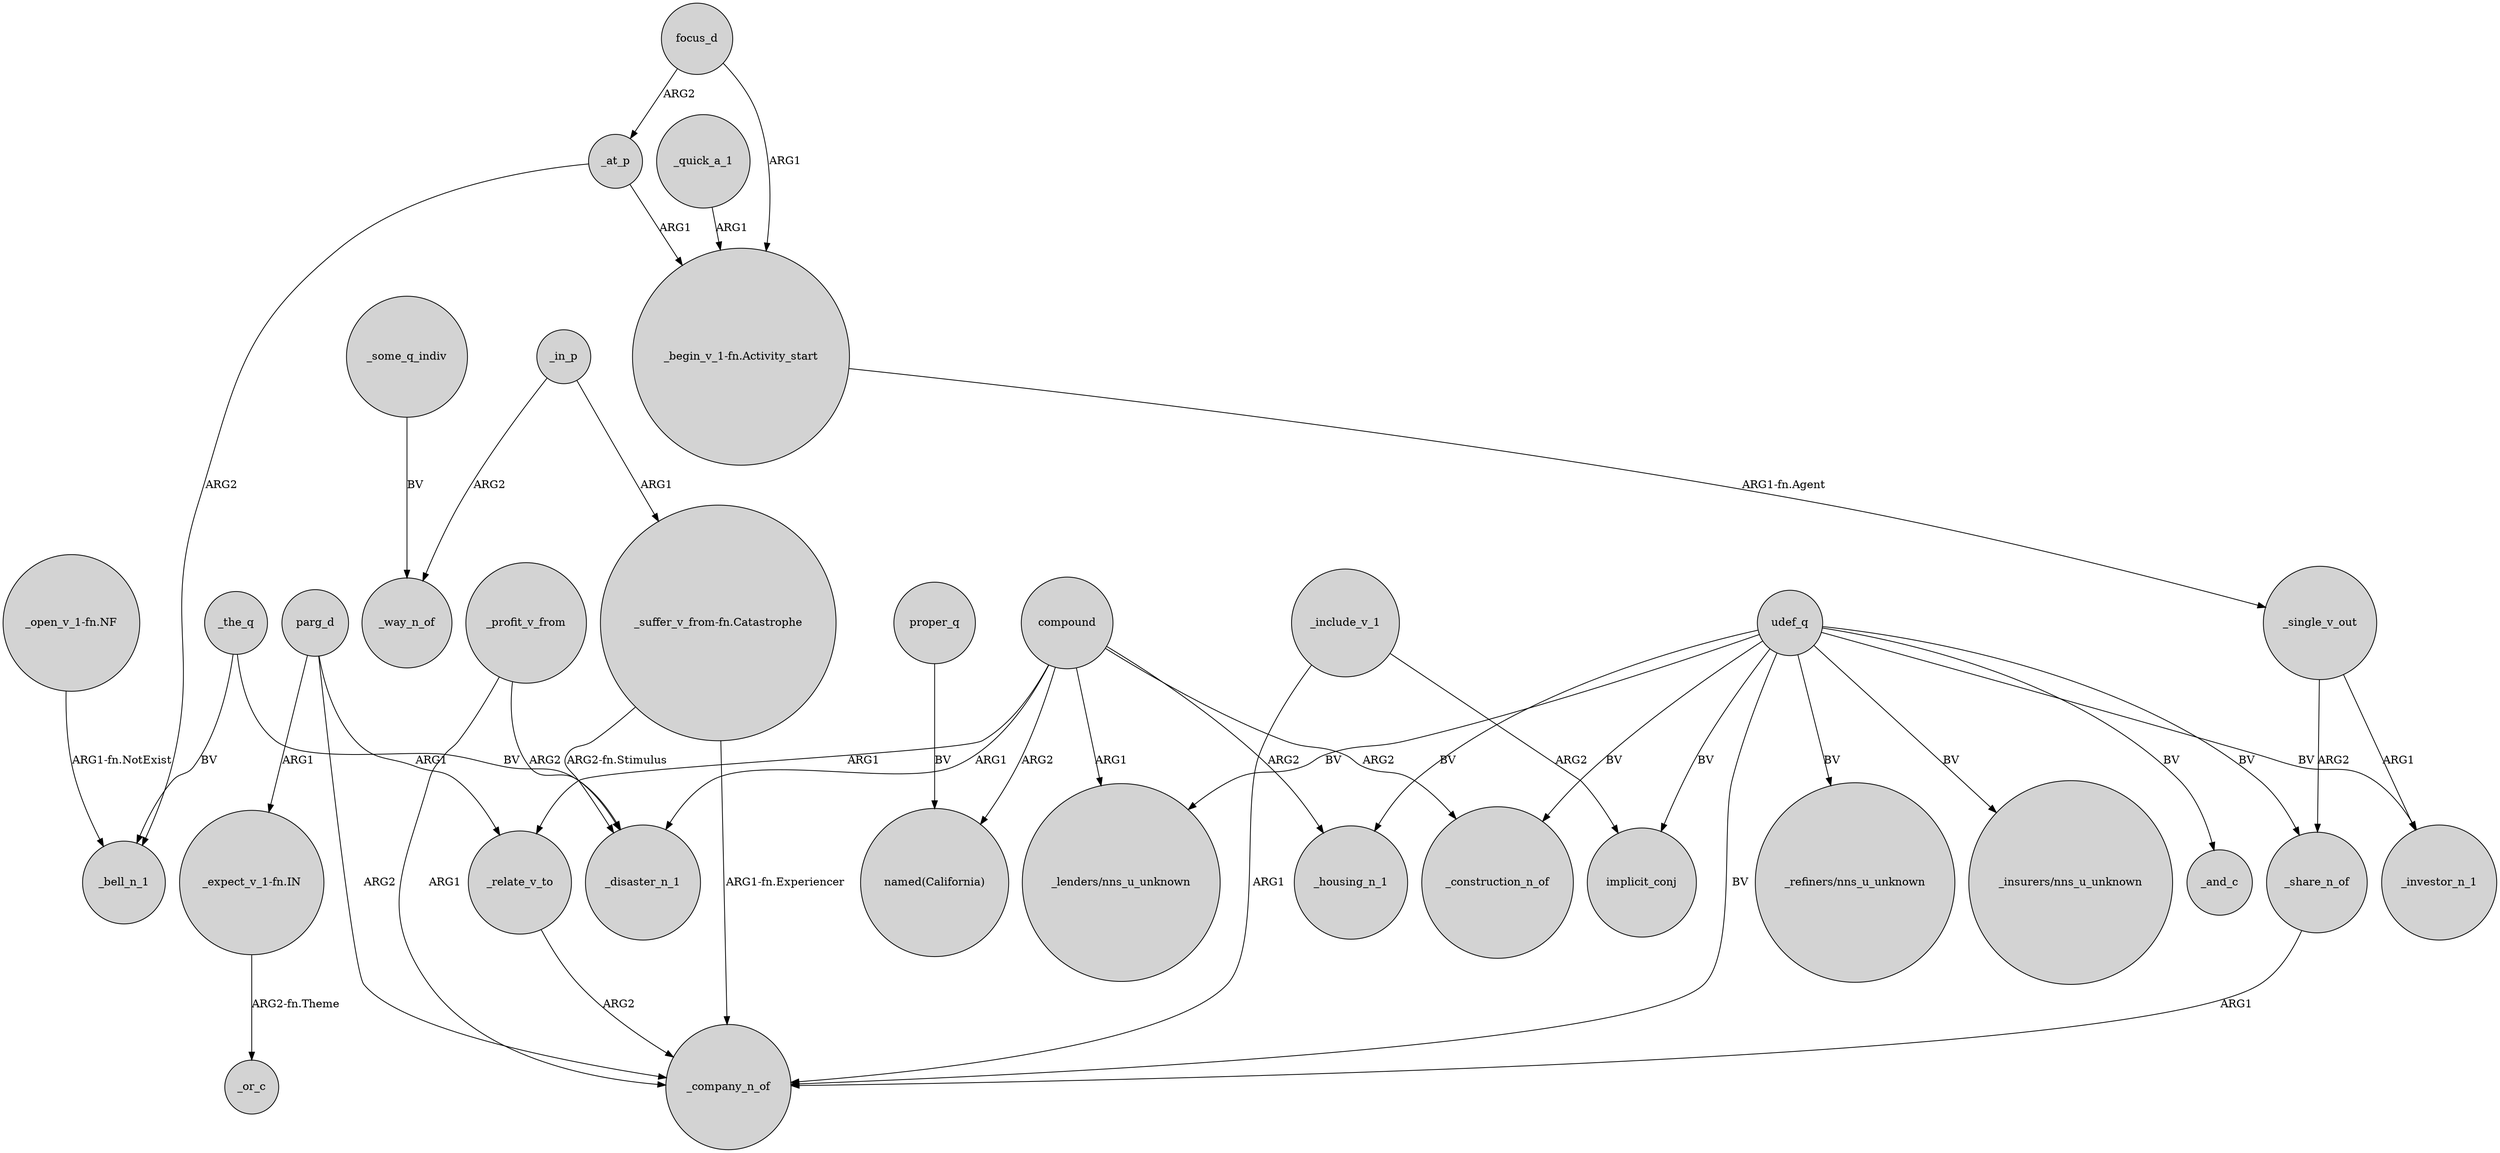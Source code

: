 digraph {
	node [shape=circle style=filled]
	"_suffer_v_from-fn.Catastrophe" -> _company_n_of [label="ARG1-fn.Experiencer"]
	_the_q -> _disaster_n_1 [label=BV]
	udef_q -> _investor_n_1 [label=BV]
	parg_d -> _relate_v_to [label=ARG1]
	_relate_v_to -> _company_n_of [label=ARG2]
	udef_q -> _housing_n_1 [label=BV]
	udef_q -> "_lenders/nns_u_unknown" [label=BV]
	_profit_v_from -> _disaster_n_1 [label=ARG2]
	"_suffer_v_from-fn.Catastrophe" -> _disaster_n_1 [label="ARG2-fn.Stimulus"]
	proper_q -> "named(California)" [label=BV]
	focus_d -> "_begin_v_1-fn.Activity_start" [label=ARG1]
	_some_q_indiv -> _way_n_of [label=BV]
	focus_d -> _at_p [label=ARG2]
	_include_v_1 -> implicit_conj [label=ARG2]
	udef_q -> implicit_conj [label=BV]
	compound -> _disaster_n_1 [label=ARG1]
	_at_p -> _bell_n_1 [label=ARG2]
	_at_p -> "_begin_v_1-fn.Activity_start" [label=ARG1]
	_profit_v_from -> _company_n_of [label=ARG1]
	"_expect_v_1-fn.IN" -> _or_c [label="ARG2-fn.Theme"]
	parg_d -> _company_n_of [label=ARG2]
	parg_d -> "_expect_v_1-fn.IN" [label=ARG1]
	udef_q -> _share_n_of [label=BV]
	compound -> "named(California)" [label=ARG2]
	_single_v_out -> _investor_n_1 [label=ARG1]
	_the_q -> _bell_n_1 [label=BV]
	compound -> _relate_v_to [label=ARG1]
	compound -> _housing_n_1 [label=ARG2]
	"_open_v_1-fn.NF" -> _bell_n_1 [label="ARG1-fn.NotExist"]
	_in_p -> "_suffer_v_from-fn.Catastrophe" [label=ARG1]
	udef_q -> "_insurers/nns_u_unknown" [label=BV]
	_in_p -> _way_n_of [label=ARG2]
	_single_v_out -> _share_n_of [label=ARG2]
	udef_q -> _company_n_of [label=BV]
	"_begin_v_1-fn.Activity_start" -> _single_v_out [label="ARG1-fn.Agent"]
	compound -> _construction_n_of [label=ARG2]
	udef_q -> _construction_n_of [label=BV]
	udef_q -> _and_c [label=BV]
	udef_q -> "_refiners/nns_u_unknown" [label=BV]
	compound -> "_lenders/nns_u_unknown" [label=ARG1]
	_quick_a_1 -> "_begin_v_1-fn.Activity_start" [label=ARG1]
	_share_n_of -> _company_n_of [label=ARG1]
	_include_v_1 -> _company_n_of [label=ARG1]
}
